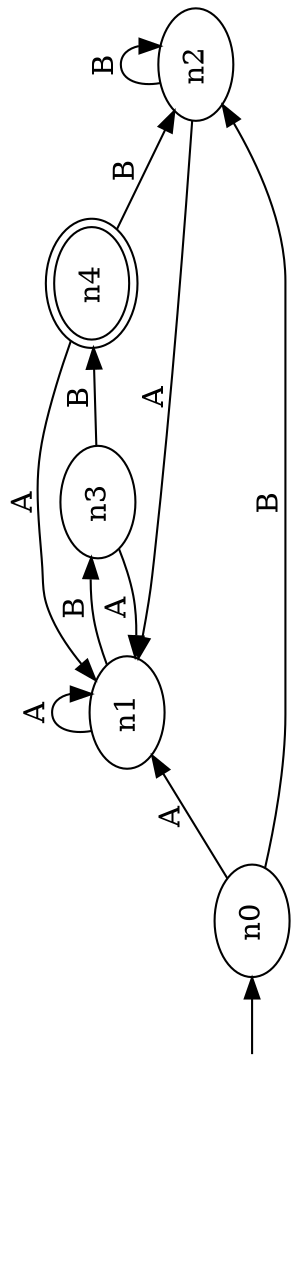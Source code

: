 // Format this file as a Postscript file with 
//    dot dfa4.dot -Tps -o out.ps

digraph dfa {
size="11,8.25";
rotate=90;
rankdir=LR;
n999999 [style=invis];
n999999 -> n0
n4 [peripheries=2];
n0 -> n1 [label="A"];
n0 -> n2 [label="B"];
n1 -> n3 [label="B"];
n1 -> n1 [label="A"];
n2 -> n1 [label="A"];
n2 -> n2 [label="B"];
n3 -> n4 [label="B"];
n3 -> n1 [label="A"];
n4 -> n1 [label="A"];
n4 -> n2 [label="B"];
}
